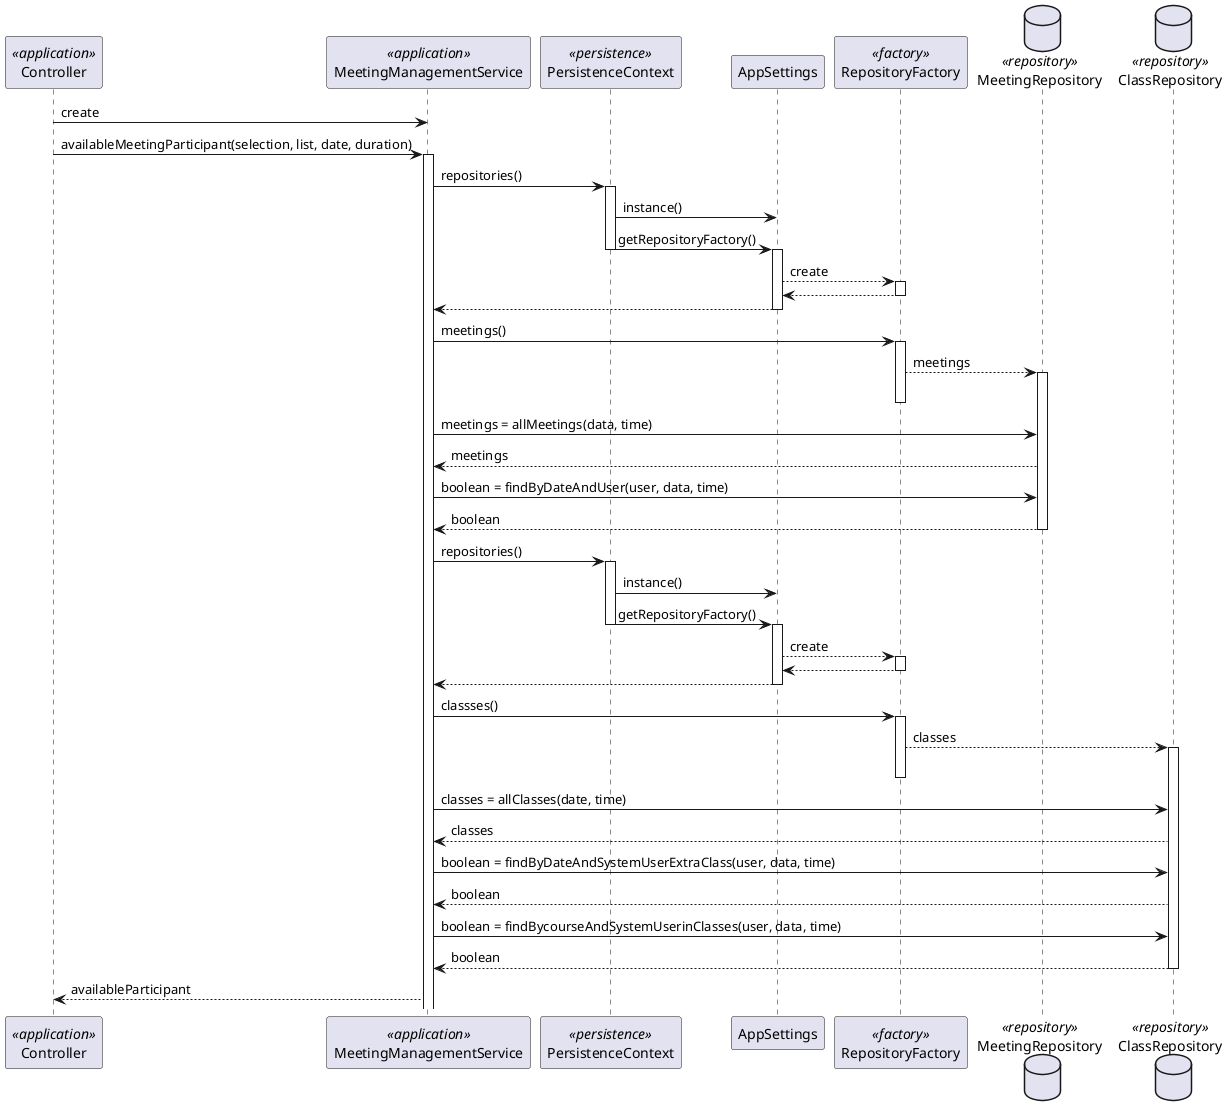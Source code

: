 @startuml
'http://plantuml.com/skinparam.html
skinparam handwritten false
skinparam packageStyle rect
skinparam defaultFontName FG Virgil
skinparam shadowing false


participant Controller as Controller <<application>>
participant MeetingManagementService as meetingSvc <<application>>

participant PersistenceContext as Persistence <<persistence>>
participant AppSettings as set
participant RepositoryFactory as Factory <<factory>>
database MeetingRepository as MeetingRepository <<repository>>
database ClassRepository as ClassRepository <<repository>>

        Controller -> meetingSvc : create
 Controller -> meetingSvc : availableMeetingParticipant(selection, list, date, duration)

activate meetingSvc


         meetingSvc   -> Persistence : repositories()
        activate Persistence

            Persistence -> set: instance()
            Persistence -> set: getRepositoryFactory()
            deactivate Persistence
            activate set
            set --> Factory: create
            activate Factory
            Factory --> set
            deactivate Factory
            set --> meetingSvc
             deactivate set


       meetingSvc -> Factory: meetings()
        activate Factory
            Factory --> MeetingRepository:meetings
            activate MeetingRepository
             deactivate Factory

meetingSvc -> MeetingRepository : meetings = allMeetings(data, time)

MeetingRepository --> meetingSvc: meetings


meetingSvc -> MeetingRepository : boolean = findByDateAndUser(user, data, time)

MeetingRepository --> meetingSvc: boolean




            deactivate MeetingRepository

             meetingSvc   -> Persistence : repositories()


                    activate Persistence

                        Persistence -> set: instance()
                        Persistence -> set: getRepositoryFactory()
                        deactivate Persistence
                        activate set
                        set --> Factory: create
                        activate Factory
                        Factory --> set
                        deactivate Factory
                        set --> meetingSvc
                         deactivate set



                   meetingSvc -> Factory: classses()
                    activate Factory
                     Factory --> ClassRepository:classes
                     activate ClassRepository
                    deactivate Factory

                        meetingSvc -> ClassRepository: classes = allClasses(date, time)
                         ClassRepository --> meetingSvc: classes

                     meetingSvc -> ClassRepository : boolean = findByDateAndSystemUserExtraClass(user, data, time)

        ClassRepository --> meetingSvc: boolean

   meetingSvc -> ClassRepository : boolean = findBycourseAndSystemUserinClasses(user, data, time)

        ClassRepository --> meetingSvc: boolean


                        deactivate ClassRepository
            meetingSvc --> Controller : availableParticipant


         deactivate Controller

@enduml